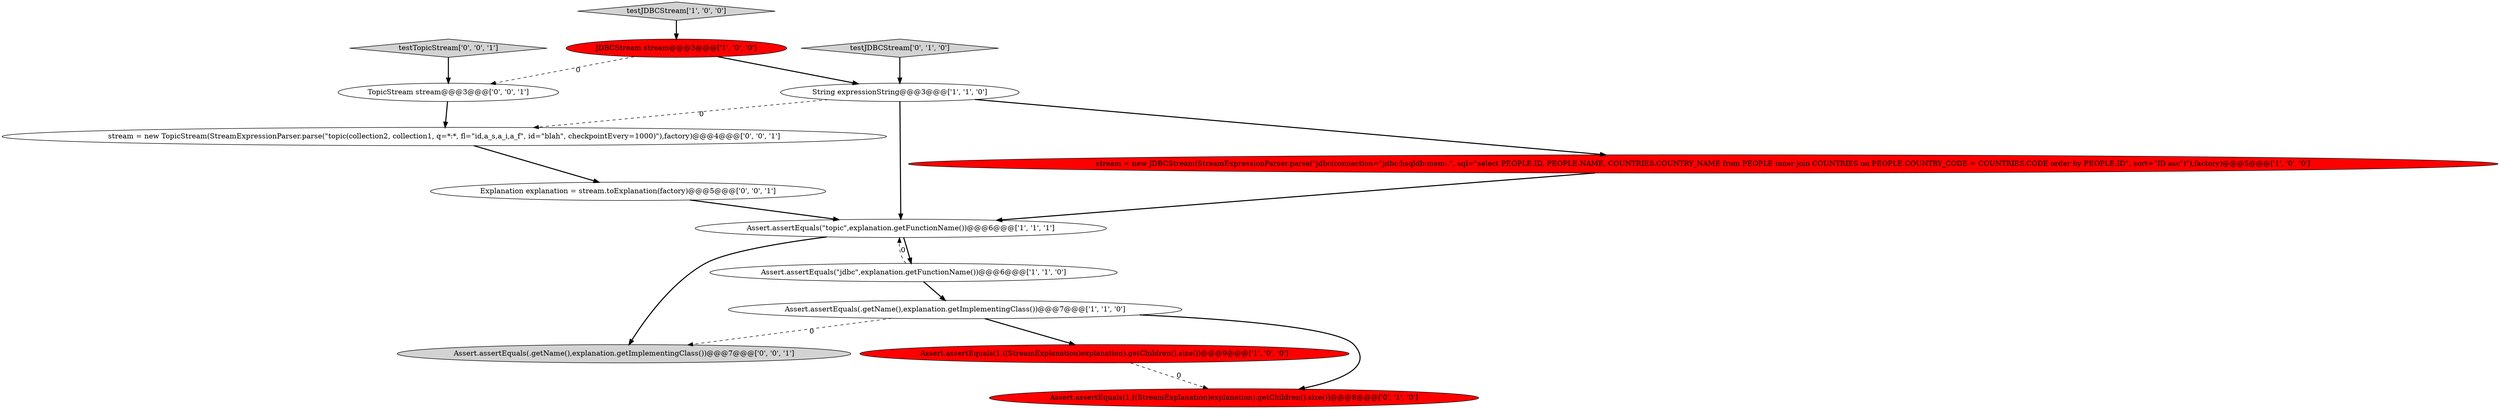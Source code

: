 digraph {
12 [style = filled, label = "TopicStream stream@@@3@@@['0', '0', '1']", fillcolor = white, shape = ellipse image = "AAA0AAABBB3BBB"];
4 [style = filled, label = "JDBCStream stream@@@3@@@['1', '0', '0']", fillcolor = red, shape = ellipse image = "AAA1AAABBB1BBB"];
10 [style = filled, label = "testTopicStream['0', '0', '1']", fillcolor = lightgray, shape = diamond image = "AAA0AAABBB3BBB"];
0 [style = filled, label = "Assert.assertEquals(\"jdbc\",explanation.getFunctionName())@@@6@@@['1', '1', '0']", fillcolor = white, shape = ellipse image = "AAA0AAABBB1BBB"];
11 [style = filled, label = "Explanation explanation = stream.toExplanation(factory)@@@5@@@['0', '0', '1']", fillcolor = white, shape = ellipse image = "AAA0AAABBB3BBB"];
3 [style = filled, label = "Assert.assertEquals(1,((StreamExplanation)explanation).getChildren().size())@@@9@@@['1', '0', '0']", fillcolor = red, shape = ellipse image = "AAA1AAABBB1BBB"];
2 [style = filled, label = "stream = new JDBCStream(StreamExpressionParser.parse(\"jdbc(connection=\"jdbc:hsqldb:mem:.\", sql=\"select PEOPLE.ID, PEOPLE.NAME, COUNTRIES.COUNTRY_NAME from PEOPLE inner join COUNTRIES on PEOPLE.COUNTRY_CODE = COUNTRIES.CODE order by PEOPLE.ID\", sort=\"ID asc\")\"),factory)@@@5@@@['1', '0', '0']", fillcolor = red, shape = ellipse image = "AAA1AAABBB1BBB"];
1 [style = filled, label = "String expressionString@@@3@@@['1', '1', '0']", fillcolor = white, shape = ellipse image = "AAA0AAABBB1BBB"];
8 [style = filled, label = "testJDBCStream['0', '1', '0']", fillcolor = lightgray, shape = diamond image = "AAA0AAABBB2BBB"];
7 [style = filled, label = "testJDBCStream['1', '0', '0']", fillcolor = lightgray, shape = diamond image = "AAA0AAABBB1BBB"];
14 [style = filled, label = "Assert.assertEquals(.getName(),explanation.getImplementingClass())@@@7@@@['0', '0', '1']", fillcolor = lightgray, shape = ellipse image = "AAA0AAABBB3BBB"];
13 [style = filled, label = "stream = new TopicStream(StreamExpressionParser.parse(\"topic(collection2, collection1, q=*:*, fl=\"id,a_s,a_i,a_f\", id=\"blah\", checkpointEvery=1000)\"),factory)@@@4@@@['0', '0', '1']", fillcolor = white, shape = ellipse image = "AAA0AAABBB3BBB"];
9 [style = filled, label = "Assert.assertEquals(1,((StreamExplanation)explanation).getChildren().size())@@@8@@@['0', '1', '0']", fillcolor = red, shape = ellipse image = "AAA1AAABBB2BBB"];
6 [style = filled, label = "Assert.assertEquals(.getName(),explanation.getImplementingClass())@@@7@@@['1', '1', '0']", fillcolor = white, shape = ellipse image = "AAA0AAABBB1BBB"];
5 [style = filled, label = "Assert.assertEquals(\"topic\",explanation.getFunctionName())@@@6@@@['1', '1', '1']", fillcolor = white, shape = ellipse image = "AAA0AAABBB1BBB"];
1->5 [style = bold, label=""];
8->1 [style = bold, label=""];
6->3 [style = bold, label=""];
12->13 [style = bold, label=""];
11->5 [style = bold, label=""];
1->2 [style = bold, label=""];
4->1 [style = bold, label=""];
7->4 [style = bold, label=""];
6->9 [style = bold, label=""];
5->14 [style = bold, label=""];
5->0 [style = bold, label=""];
3->9 [style = dashed, label="0"];
0->5 [style = dashed, label="0"];
6->14 [style = dashed, label="0"];
0->6 [style = bold, label=""];
13->11 [style = bold, label=""];
10->12 [style = bold, label=""];
4->12 [style = dashed, label="0"];
2->5 [style = bold, label=""];
1->13 [style = dashed, label="0"];
}
